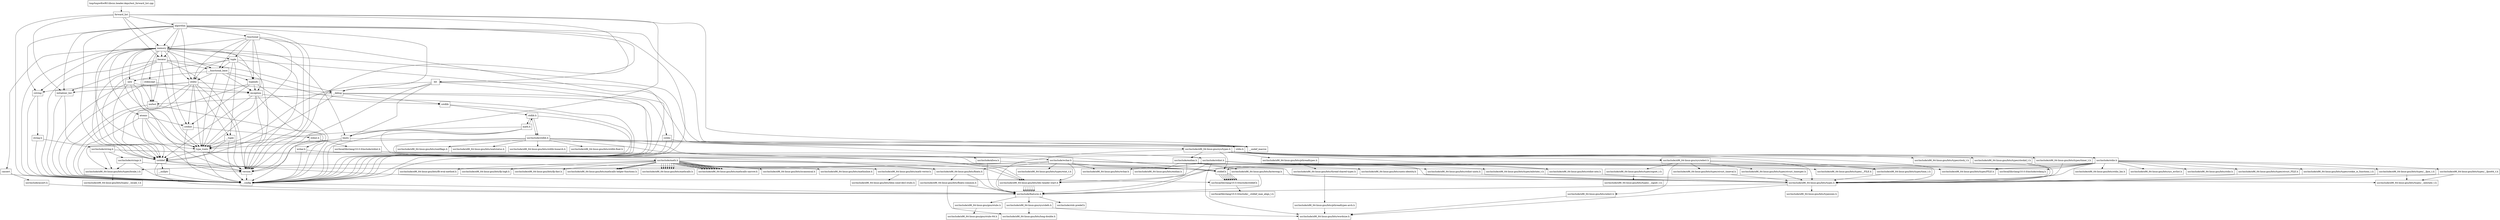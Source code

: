 digraph "dependencies" {
  header_1 [ shape="box", label="forward_list"];
  header_0 [ shape="box", label="tmp/tmpw8iwRO.libcxx.header.deps/test_forward_list.cpp"];
  header_2 [ shape="box", label="__config"];
  header_3 [ shape="box", label="usr/include/features.h"];
  header_4 [ shape="box", label="usr/include/stdc-predef.h"];
  header_5 [ shape="box", label="usr/include/x86_64-linux-gnu/sys/cdefs.h"];
  header_6 [ shape="box", label="usr/include/x86_64-linux-gnu/bits/wordsize.h"];
  header_7 [ shape="box", label="usr/include/x86_64-linux-gnu/bits/long-double.h"];
  header_8 [ shape="box", label="usr/include/x86_64-linux-gnu/gnu/stubs.h"];
  header_9 [ shape="box", label="usr/include/x86_64-linux-gnu/gnu/stubs-64.h"];
  header_11 [ shape="box", label="initializer_list"];
  header_12 [ shape="box", label="cstddef"];
  header_13 [ shape="box", label="version"];
  header_14 [ shape="box", label="usr/local/lib/clang/10.0.0/include/stddef.h"];
  header_15 [ shape="box", label="usr/local/lib/clang/10.0.0/include/__stddef_max_align_t.h"];
  header_16 [ shape="box", label="__nullptr"];
  header_17 [ shape="box", label="memory"];
  header_18 [ shape="box", label="type_traits"];
  header_19 [ shape="box", label="typeinfo"];
  header_20 [ shape="box", label="exception"];
  header_21 [ shape="box", label="cstdlib"];
  header_22 [ shape="box", label="stdlib.h"];
  header_23 [ shape="box", label="usr/include/stdlib.h"];
  header_24 [ shape="box", label="usr/include/x86_64-linux-gnu/bits/libc-header-start.h"];
  header_25 [ shape="box", label="stddef.h"];
  header_26 [ shape="box", label="usr/include/x86_64-linux-gnu/bits/waitflags.h"];
  header_27 [ shape="box", label="usr/include/x86_64-linux-gnu/bits/waitstatus.h"];
  header_28 [ shape="box", label="usr/include/x86_64-linux-gnu/bits/floatn.h"];
  header_29 [ shape="box", label="usr/include/x86_64-linux-gnu/bits/floatn-common.h"];
  header_30 [ shape="box", label="usr/include/x86_64-linux-gnu/bits/types/locale_t.h"];
  header_31 [ shape="box", label="usr/include/x86_64-linux-gnu/bits/types/__locale_t.h"];
  header_32 [ shape="box", label="usr/include/x86_64-linux-gnu/sys/types.h"];
  header_33 [ shape="box", label="usr/include/x86_64-linux-gnu/bits/types.h"];
  header_34 [ shape="box", label="usr/include/x86_64-linux-gnu/bits/typesizes.h"];
  header_35 [ shape="box", label="usr/include/x86_64-linux-gnu/bits/types/clock_t.h"];
  header_36 [ shape="box", label="usr/include/x86_64-linux-gnu/bits/types/clockid_t.h"];
  header_37 [ shape="box", label="usr/include/x86_64-linux-gnu/bits/types/time_t.h"];
  header_38 [ shape="box", label="usr/include/x86_64-linux-gnu/bits/types/timer_t.h"];
  header_39 [ shape="box", label="usr/include/x86_64-linux-gnu/bits/stdint-intn.h"];
  header_40 [ shape="box", label="usr/include/endian.h"];
  header_41 [ shape="box", label="usr/include/x86_64-linux-gnu/bits/endian.h"];
  header_42 [ shape="box", label="usr/include/x86_64-linux-gnu/bits/byteswap.h"];
  header_43 [ shape="box", label="usr/include/x86_64-linux-gnu/bits/uintn-identity.h"];
  header_44 [ shape="box", label="usr/include/x86_64-linux-gnu/sys/select.h"];
  header_45 [ shape="box", label="usr/include/x86_64-linux-gnu/bits/select.h"];
  header_46 [ shape="box", label="usr/include/x86_64-linux-gnu/bits/types/sigset_t.h"];
  header_47 [ shape="box", label="usr/include/x86_64-linux-gnu/bits/types/__sigset_t.h"];
  header_48 [ shape="box", label="usr/include/x86_64-linux-gnu/bits/types/struct_timeval.h"];
  header_49 [ shape="box", label="usr/include/x86_64-linux-gnu/bits/types/struct_timespec.h"];
  header_50 [ shape="box", label="usr/include/x86_64-linux-gnu/bits/pthreadtypes.h"];
  header_51 [ shape="box", label="usr/include/x86_64-linux-gnu/bits/thread-shared-types.h"];
  header_52 [ shape="box", label="usr/include/x86_64-linux-gnu/bits/pthreadtypes-arch.h"];
  header_53 [ shape="box", label="usr/include/alloca.h"];
  header_54 [ shape="box", label="usr/include/x86_64-linux-gnu/bits/stdlib-bsearch.h"];
  header_55 [ shape="box", label="usr/include/x86_64-linux-gnu/bits/stdlib-float.h"];
  header_56 [ shape="box", label="math.h"];
  header_57 [ shape="box", label="usr/include/math.h"];
  header_58 [ shape="box", label="usr/include/x86_64-linux-gnu/bits/math-vector.h"];
  header_59 [ shape="box", label="usr/include/x86_64-linux-gnu/bits/libm-simd-decl-stubs.h"];
  header_60 [ shape="box", label="usr/include/x86_64-linux-gnu/bits/flt-eval-method.h"];
  header_61 [ shape="box", label="usr/include/x86_64-linux-gnu/bits/fp-logb.h"];
  header_62 [ shape="box", label="usr/include/x86_64-linux-gnu/bits/fp-fast.h"];
  header_63 [ shape="box", label="usr/include/x86_64-linux-gnu/bits/mathcalls-helper-functions.h"];
  header_64 [ shape="box", label="usr/include/x86_64-linux-gnu/bits/mathcalls.h"];
  header_65 [ shape="box", label="usr/include/x86_64-linux-gnu/bits/mathcalls-narrow.h"];
  header_66 [ shape="box", label="usr/include/x86_64-linux-gnu/bits/iscanonical.h"];
  header_67 [ shape="box", label="usr/include/x86_64-linux-gnu/bits/mathinline.h"];
  header_68 [ shape="box", label="limits"];
  header_69 [ shape="box", label="__undef_macros"];
  header_70 [ shape="box", label="cstdint"];
  header_71 [ shape="box", label="stdint.h"];
  header_72 [ shape="box", label="usr/local/lib/clang/10.0.0/include/stdint.h"];
  header_73 [ shape="box", label="usr/include/stdint.h"];
  header_74 [ shape="box", label="usr/include/x86_64-linux-gnu/bits/wchar.h"];
  header_75 [ shape="box", label="usr/include/x86_64-linux-gnu/bits/stdint-uintn.h"];
  header_76 [ shape="box", label="new"];
  header_77 [ shape="box", label="utility"];
  header_78 [ shape="box", label="__tuple"];
  header_79 [ shape="box", label="cstring"];
  header_80 [ shape="box", label="string.h"];
  header_81 [ shape="box", label="usr/include/string.h"];
  header_82 [ shape="box", label="usr/include/strings.h"];
  header_83 [ shape="box", label="__debug"];
  header_84 [ shape="box", label="iosfwd"];
  header_85 [ shape="box", label="wchar.h"];
  header_86 [ shape="box", label="usr/include/wchar.h"];
  header_87 [ shape="box", label="usr/local/lib/clang/10.0.0/include/stdarg.h"];
  header_88 [ shape="box", label="usr/include/x86_64-linux-gnu/bits/types/wint_t.h"];
  header_89 [ shape="box", label="usr/include/x86_64-linux-gnu/bits/types/mbstate_t.h"];
  header_90 [ shape="box", label="usr/include/x86_64-linux-gnu/bits/types/__mbstate_t.h"];
  header_91 [ shape="box", label="usr/include/x86_64-linux-gnu/bits/types/__FILE.h"];
  header_92 [ shape="box", label="usr/include/x86_64-linux-gnu/bits/types/FILE.h"];
  header_93 [ shape="box", label="cstdio"];
  header_94 [ shape="box", label="stdio.h"];
  header_95 [ shape="box", label="usr/include/stdio.h"];
  header_96 [ shape="box", label="usr/include/x86_64-linux-gnu/bits/types/__fpos_t.h"];
  header_97 [ shape="box", label="usr/include/x86_64-linux-gnu/bits/types/__fpos64_t.h"];
  header_98 [ shape="box", label="usr/include/x86_64-linux-gnu/bits/types/struct_FILE.h"];
  header_99 [ shape="box", label="usr/include/x86_64-linux-gnu/bits/types/cookie_io_functions_t.h"];
  header_100 [ shape="box", label="usr/include/x86_64-linux-gnu/bits/stdio_lim.h"];
  header_101 [ shape="box", label="usr/include/x86_64-linux-gnu/bits/sys_errlist.h"];
  header_102 [ shape="box", label="usr/include/x86_64-linux-gnu/bits/stdio.h"];
  header_103 [ shape="box", label="iterator"];
  header_104 [ shape="box", label="__functional_base"];
  header_105 [ shape="box", label="tuple"];
  header_106 [ shape="box", label="stdexcept"];
  header_107 [ shape="box", label="cassert"];
  header_108 [ shape="box", label="usr/include/assert.h"];
  header_109 [ shape="box", label="atomic"];
  header_110 [ shape="box", label="algorithm"];
  header_111 [ shape="box", label="functional"];
  header_112 [ shape="box", label="bit"];
  header_97 -> header_33;
  header_97 -> header_90;
  header_20 -> header_2;
  header_20 -> header_12;
  header_20 -> header_21;
  header_20 -> header_18;
  header_20 -> header_13;
  header_98 -> header_33;
  header_33 -> header_3;
  header_33 -> header_6;
  header_33 -> header_34;
  header_25 -> header_14;
  header_25 -> header_14;
  header_25 -> header_14;
  header_25 -> header_14;
  header_25 -> header_14;
  header_25 -> header_14;
  header_25 -> header_14;
  header_108 -> header_3;
  header_79 -> header_2;
  header_79 -> header_80;
  header_29 -> header_3;
  header_29 -> header_7;
  header_80 -> header_2;
  header_80 -> header_81;
  header_96 -> header_33;
  header_96 -> header_90;
  header_104 -> header_2;
  header_104 -> header_18;
  header_104 -> header_19;
  header_104 -> header_20;
  header_104 -> header_76;
  header_104 -> header_77;
  header_103 -> header_2;
  header_103 -> header_84;
  header_103 -> header_104;
  header_103 -> header_18;
  header_103 -> header_12;
  header_103 -> header_11;
  header_103 -> header_13;
  header_103 -> header_83;
  header_5 -> header_6;
  header_5 -> header_7;
  header_73 -> header_24;
  header_73 -> header_33;
  header_73 -> header_74;
  header_73 -> header_6;
  header_73 -> header_39;
  header_73 -> header_75;
  header_28 -> header_3;
  header_28 -> header_29;
  header_109 -> header_2;
  header_109 -> header_12;
  header_109 -> header_70;
  header_109 -> header_18;
  header_109 -> header_13;
  header_72 -> header_73;
  header_11 -> header_2;
  header_11 -> header_12;
  header_17 -> header_2;
  header_17 -> header_18;
  header_17 -> header_19;
  header_17 -> header_12;
  header_17 -> header_70;
  header_17 -> header_76;
  header_17 -> header_77;
  header_17 -> header_68;
  header_17 -> header_103;
  header_17 -> header_104;
  header_17 -> header_84;
  header_17 -> header_105;
  header_17 -> header_106;
  header_17 -> header_79;
  header_17 -> header_107;
  header_17 -> header_109;
  header_17 -> header_13;
  header_17 -> header_69;
  header_23 -> header_24;
  header_23 -> header_25;
  header_23 -> header_26;
  header_23 -> header_27;
  header_23 -> header_28;
  header_23 -> header_30;
  header_23 -> header_32;
  header_23 -> header_53;
  header_23 -> header_54;
  header_23 -> header_55;
  header_39 -> header_33;
  header_77 -> header_2;
  header_77 -> header_78;
  header_77 -> header_18;
  header_77 -> header_11;
  header_77 -> header_12;
  header_77 -> header_79;
  header_77 -> header_70;
  header_77 -> header_13;
  header_77 -> header_83;
  header_35 -> header_33;
  header_37 -> header_33;
  header_71 -> header_2;
  header_71 -> header_72;
  header_94 -> header_2;
  header_94 -> header_95;
  header_81 -> header_24;
  header_81 -> header_25;
  header_81 -> header_30;
  header_81 -> header_82;
  header_110 -> header_2;
  header_110 -> header_11;
  header_110 -> header_18;
  header_110 -> header_79;
  header_110 -> header_77;
  header_110 -> header_17;
  header_110 -> header_111;
  header_110 -> header_103;
  header_110 -> header_12;
  header_110 -> header_112;
  header_110 -> header_13;
  header_110 -> header_83;
  header_110 -> header_69;
  header_16 -> header_2;
  header_51 -> header_52;
  header_56 -> header_2;
  header_56 -> header_22;
  header_56 -> header_57;
  header_56 -> header_18;
  header_56 -> header_68;
  header_82 -> header_3;
  header_82 -> header_25;
  header_82 -> header_30;
  header_111 -> header_2;
  header_111 -> header_18;
  header_111 -> header_19;
  header_111 -> header_20;
  header_111 -> header_17;
  header_111 -> header_105;
  header_111 -> header_77;
  header_111 -> header_13;
  header_111 -> header_104;
  header_70 -> header_2;
  header_70 -> header_71;
  header_58 -> header_59;
  header_107 -> header_2;
  header_107 -> header_108;
  header_0 -> header_1;
  header_75 -> header_33;
  header_83 -> header_2;
  header_83 -> header_84;
  header_83 -> header_21;
  header_83 -> header_93;
  header_83 -> header_12;
  header_86 -> header_24;
  header_86 -> header_28;
  header_86 -> header_25;
  header_86 -> header_87;
  header_86 -> header_74;
  header_86 -> header_88;
  header_86 -> header_89;
  header_86 -> header_91;
  header_86 -> header_92;
  header_86 -> header_30;
  header_12 -> header_2;
  header_12 -> header_13;
  header_12 -> header_14;
  header_12 -> header_16;
  header_57 -> header_24;
  header_57 -> header_33;
  header_57 -> header_58;
  header_57 -> header_28;
  header_57 -> header_60;
  header_57 -> header_61;
  header_57 -> header_62;
  header_57 -> header_63;
  header_57 -> header_64;
  header_57 -> header_63;
  header_57 -> header_64;
  header_57 -> header_63;
  header_57 -> header_64;
  header_57 -> header_64;
  header_57 -> header_64;
  header_57 -> header_64;
  header_57 -> header_64;
  header_57 -> header_65;
  header_57 -> header_65;
  header_57 -> header_65;
  header_57 -> header_65;
  header_57 -> header_65;
  header_57 -> header_65;
  header_57 -> header_65;
  header_57 -> header_65;
  header_57 -> header_65;
  header_57 -> header_66;
  header_57 -> header_67;
  header_48 -> header_33;
  header_8 -> header_9;
  header_40 -> header_3;
  header_40 -> header_41;
  header_40 -> header_42;
  header_40 -> header_43;
  header_95 -> header_24;
  header_95 -> header_25;
  header_95 -> header_87;
  header_95 -> header_33;
  header_95 -> header_96;
  header_95 -> header_97;
  header_95 -> header_91;
  header_95 -> header_92;
  header_95 -> header_98;
  header_95 -> header_99;
  header_95 -> header_100;
  header_95 -> header_101;
  header_95 -> header_102;
  header_78 -> header_2;
  header_78 -> header_12;
  header_78 -> header_18;
  header_18 -> header_2;
  header_18 -> header_12;
  header_18 -> header_13;
  header_3 -> header_4;
  header_3 -> header_5;
  header_3 -> header_8;
  header_1 -> header_2;
  header_1 -> header_11;
  header_1 -> header_17;
  header_1 -> header_68;
  header_1 -> header_103;
  header_1 -> header_110;
  header_1 -> header_13;
  header_1 -> header_69;
  header_19 -> header_2;
  header_19 -> header_20;
  header_19 -> header_12;
  header_19 -> header_70;
  header_45 -> header_6;
  header_68 -> header_2;
  header_68 -> header_18;
  header_68 -> header_69;
  header_68 -> header_13;
  header_36 -> header_33;
  header_46 -> header_47;
  header_44 -> header_3;
  header_44 -> header_33;
  header_44 -> header_45;
  header_44 -> header_46;
  header_44 -> header_37;
  header_44 -> header_48;
  header_44 -> header_49;
  header_85 -> header_2;
  header_85 -> header_86;
  header_105 -> header_2;
  header_105 -> header_78;
  header_105 -> header_12;
  header_105 -> header_18;
  header_105 -> header_104;
  header_105 -> header_77;
  header_105 -> header_13;
  header_50 -> header_51;
  header_13 -> header_2;
  header_42 -> header_3;
  header_42 -> header_33;
  header_24 -> header_3;
  header_24 -> header_3;
  header_24 -> header_3;
  header_24 -> header_3;
  header_24 -> header_3;
  header_24 -> header_3;
  header_32 -> header_3;
  header_32 -> header_33;
  header_32 -> header_35;
  header_32 -> header_36;
  header_32 -> header_37;
  header_32 -> header_38;
  header_32 -> header_25;
  header_32 -> header_39;
  header_32 -> header_40;
  header_32 -> header_44;
  header_32 -> header_50;
  header_52 -> header_6;
  header_76 -> header_2;
  header_76 -> header_20;
  header_76 -> header_18;
  header_76 -> header_12;
  header_76 -> header_13;
  header_89 -> header_90;
  header_99 -> header_33;
  header_93 -> header_2;
  header_93 -> header_94;
  header_2 -> header_3;
  header_49 -> header_33;
  header_112 -> header_2;
  header_112 -> header_68;
  header_112 -> header_18;
  header_112 -> header_13;
  header_112 -> header_83;
  header_112 -> header_69;
  header_30 -> header_31;
  header_14 -> header_15;
  header_84 -> header_2;
  header_84 -> header_85;
  header_21 -> header_2;
  header_21 -> header_22;
  header_53 -> header_3;
  header_53 -> header_25;
  header_106 -> header_2;
  header_106 -> header_20;
  header_106 -> header_84;
  header_38 -> header_33;
  header_43 -> header_33;
  header_22 -> header_2;
  header_22 -> header_23;
  header_22 -> header_56;
  header_22 -> header_23;
}
